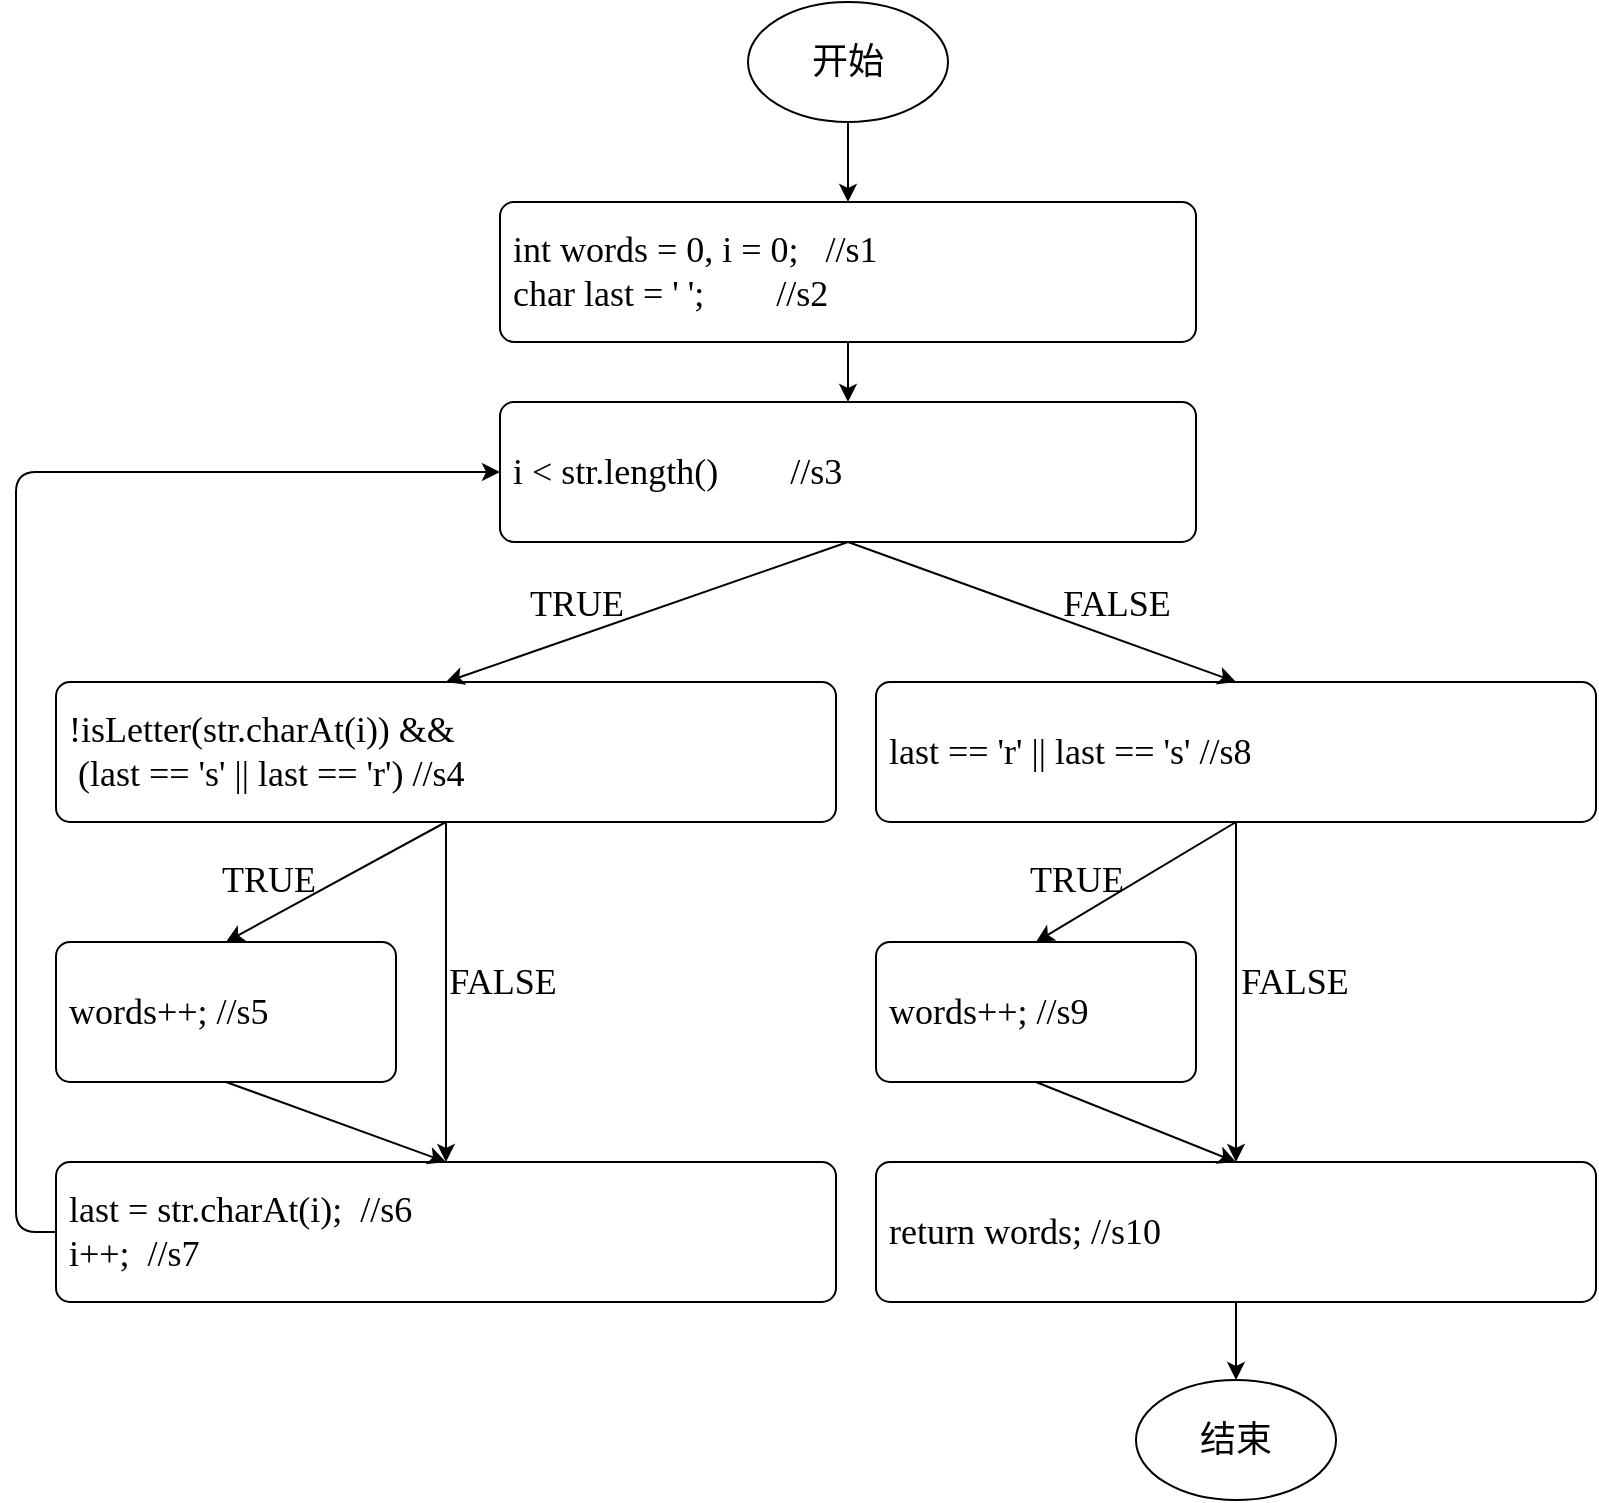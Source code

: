 <mxfile version="16.5.1" type="device" pages="2"><diagram id="AHC_iNgLEoteZWDLzPpa" name="控制流图"><mxGraphModel dx="1550" dy="929" grid="1" gridSize="10" guides="1" tooltips="1" connect="1" arrows="1" fold="1" page="1" pageScale="1" pageWidth="827" pageHeight="1169" math="0" shadow="0"><root><mxCell id="0"/><mxCell id="1" parent="0"/><mxCell id="UmDUMU3qLWwkdxNnTMNE-32" value="" style="edgeStyle=orthogonalEdgeStyle;rounded=1;orthogonalLoop=1;jettySize=auto;html=1;fontFamily=Lucida Console;fontSize=18;" edge="1" parent="1" source="UmDUMU3qLWwkdxNnTMNE-1" target="UmDUMU3qLWwkdxNnTMNE-31"><mxGeometry relative="1" as="geometry"/></mxCell><mxCell id="UmDUMU3qLWwkdxNnTMNE-1" value="&lt;font style=&quot;font-size: 18px&quot; face=&quot;宋体&quot;&gt;开始&lt;/font&gt;" style="strokeWidth=1;html=1;shape=mxgraph.flowchart.start_1;whiteSpace=wrap;" vertex="1" parent="1"><mxGeometry x="656" y="80" width="100" height="60" as="geometry"/></mxCell><mxCell id="UmDUMU3qLWwkdxNnTMNE-2" value="&lt;font style=&quot;font-size: 18px&quot; face=&quot;宋体&quot;&gt;结束&lt;/font&gt;" style="strokeWidth=1;html=1;shape=mxgraph.flowchart.start_1;whiteSpace=wrap;" vertex="1" parent="1"><mxGeometry x="850" y="769" width="100" height="60" as="geometry"/></mxCell><mxCell id="UmDUMU3qLWwkdxNnTMNE-3" value="&amp;nbsp;i &amp;lt; str.length()&amp;nbsp; &amp;nbsp; &amp;nbsp; &amp;nbsp; //s3" style="rounded=1;whiteSpace=wrap;html=1;absoluteArcSize=1;arcSize=14;strokeWidth=1;fontFamily=Lucida Console;fontSize=18;align=left;" vertex="1" parent="1"><mxGeometry x="532" y="280" width="348" height="70" as="geometry"/></mxCell><mxCell id="UmDUMU3qLWwkdxNnTMNE-4" value="&amp;nbsp;!isLetter(str.charAt(i)) &amp;amp;&amp;amp;&lt;br&gt;&amp;nbsp; (last == 's' || last == 'r') //s4" style="rounded=1;whiteSpace=wrap;html=1;absoluteArcSize=1;arcSize=14;strokeWidth=1;fontFamily=Lucida Console;fontSize=18;align=left;" vertex="1" parent="1"><mxGeometry x="310" y="420" width="390" height="70" as="geometry"/></mxCell><mxCell id="UmDUMU3qLWwkdxNnTMNE-5" value="&amp;nbsp;words++; //s5" style="rounded=1;whiteSpace=wrap;html=1;absoluteArcSize=1;arcSize=14;strokeWidth=1;fontFamily=Lucida Console;fontSize=18;align=left;" vertex="1" parent="1"><mxGeometry x="310" y="550" width="170" height="70" as="geometry"/></mxCell><mxCell id="UmDUMU3qLWwkdxNnTMNE-6" value="&amp;nbsp;last = str.charAt(i);&amp;nbsp; //s6&lt;br&gt;&amp;nbsp;i++;&amp;nbsp; //s7" style="rounded=1;whiteSpace=wrap;html=1;absoluteArcSize=1;arcSize=14;strokeWidth=1;fontFamily=Lucida Console;fontSize=18;align=left;" vertex="1" parent="1"><mxGeometry x="310" y="660" width="390" height="70" as="geometry"/></mxCell><mxCell id="UmDUMU3qLWwkdxNnTMNE-7" value="" style="endArrow=classic;html=1;rounded=1;fontFamily=Lucida Console;fontSize=18;exitX=0;exitY=0.5;exitDx=0;exitDy=0;entryX=0;entryY=0.5;entryDx=0;entryDy=0;edgeStyle=orthogonalEdgeStyle;" edge="1" parent="1" source="UmDUMU3qLWwkdxNnTMNE-6" target="UmDUMU3qLWwkdxNnTMNE-3"><mxGeometry width="50" height="50" relative="1" as="geometry"><mxPoint x="640" y="460" as="sourcePoint"/><mxPoint x="690" y="410" as="targetPoint"/><Array as="points"><mxPoint x="290" y="695"/><mxPoint x="290" y="315"/></Array></mxGeometry></mxCell><mxCell id="UmDUMU3qLWwkdxNnTMNE-8" value="&amp;nbsp;last == 'r' || last == 's' //s8" style="rounded=1;whiteSpace=wrap;html=1;absoluteArcSize=1;arcSize=14;strokeWidth=1;fontFamily=Lucida Console;fontSize=18;align=left;" vertex="1" parent="1"><mxGeometry x="720" y="420" width="360" height="70" as="geometry"/></mxCell><mxCell id="UmDUMU3qLWwkdxNnTMNE-9" value="&amp;nbsp;return words; //s10" style="rounded=1;whiteSpace=wrap;html=1;absoluteArcSize=1;arcSize=14;strokeWidth=1;fontFamily=Lucida Console;fontSize=18;align=left;" vertex="1" parent="1"><mxGeometry x="720" y="660" width="360" height="70" as="geometry"/></mxCell><mxCell id="UmDUMU3qLWwkdxNnTMNE-10" value="&amp;nbsp;words++; //s9" style="rounded=1;whiteSpace=wrap;html=1;absoluteArcSize=1;arcSize=14;strokeWidth=1;fontFamily=Lucida Console;fontSize=18;align=left;" vertex="1" parent="1"><mxGeometry x="720" y="550" width="160" height="70" as="geometry"/></mxCell><mxCell id="UmDUMU3qLWwkdxNnTMNE-11" value="" style="endArrow=classic;html=1;rounded=0;fontFamily=Lucida Console;fontSize=18;exitX=0.5;exitY=1;exitDx=0;exitDy=0;entryX=0.5;entryY=0;entryDx=0;entryDy=0;" edge="1" parent="1" source="UmDUMU3qLWwkdxNnTMNE-4" target="UmDUMU3qLWwkdxNnTMNE-5"><mxGeometry width="50" height="50" relative="1" as="geometry"><mxPoint x="640" y="510" as="sourcePoint"/><mxPoint x="690" y="460" as="targetPoint"/></mxGeometry></mxCell><mxCell id="UmDUMU3qLWwkdxNnTMNE-12" value="" style="endArrow=classic;html=1;rounded=0;fontFamily=Lucida Console;fontSize=18;exitX=0.5;exitY=1;exitDx=0;exitDy=0;entryX=0.5;entryY=0;entryDx=0;entryDy=0;" edge="1" parent="1" source="UmDUMU3qLWwkdxNnTMNE-4" target="UmDUMU3qLWwkdxNnTMNE-6"><mxGeometry width="50" height="50" relative="1" as="geometry"><mxPoint x="640" y="510" as="sourcePoint"/><mxPoint x="690" y="460" as="targetPoint"/></mxGeometry></mxCell><mxCell id="UmDUMU3qLWwkdxNnTMNE-13" value="" style="endArrow=classic;html=1;rounded=0;fontFamily=Lucida Console;fontSize=18;exitX=0.5;exitY=1;exitDx=0;exitDy=0;entryX=0.5;entryY=0;entryDx=0;entryDy=0;" edge="1" parent="1" source="UmDUMU3qLWwkdxNnTMNE-3" target="UmDUMU3qLWwkdxNnTMNE-4"><mxGeometry width="50" height="50" relative="1" as="geometry"><mxPoint x="640" y="510" as="sourcePoint"/><mxPoint x="690" y="460" as="targetPoint"/></mxGeometry></mxCell><mxCell id="UmDUMU3qLWwkdxNnTMNE-14" value="" style="endArrow=classic;html=1;rounded=0;fontFamily=Lucida Console;fontSize=18;exitX=0.5;exitY=1;exitDx=0;exitDy=0;entryX=0.5;entryY=0;entryDx=0;entryDy=0;" edge="1" parent="1" source="UmDUMU3qLWwkdxNnTMNE-3" target="UmDUMU3qLWwkdxNnTMNE-8"><mxGeometry width="50" height="50" relative="1" as="geometry"><mxPoint x="640" y="510" as="sourcePoint"/><mxPoint x="690" y="460" as="targetPoint"/></mxGeometry></mxCell><mxCell id="UmDUMU3qLWwkdxNnTMNE-16" value="" style="endArrow=classic;html=1;rounded=0;fontFamily=Lucida Console;fontSize=18;exitX=0.5;exitY=1;exitDx=0;exitDy=0;entryX=0.5;entryY=0;entryDx=0;entryDy=0;" edge="1" parent="1" source="UmDUMU3qLWwkdxNnTMNE-8" target="UmDUMU3qLWwkdxNnTMNE-10"><mxGeometry width="50" height="50" relative="1" as="geometry"><mxPoint x="640" y="510" as="sourcePoint"/><mxPoint x="690" y="460" as="targetPoint"/></mxGeometry></mxCell><mxCell id="UmDUMU3qLWwkdxNnTMNE-18" value="" style="endArrow=classic;html=1;rounded=0;fontFamily=Lucida Console;fontSize=18;exitX=0.5;exitY=1;exitDx=0;exitDy=0;" edge="1" parent="1" source="UmDUMU3qLWwkdxNnTMNE-8" target="UmDUMU3qLWwkdxNnTMNE-9"><mxGeometry width="50" height="50" relative="1" as="geometry"><mxPoint x="640" y="510" as="sourcePoint"/><mxPoint x="690" y="460" as="targetPoint"/></mxGeometry></mxCell><mxCell id="UmDUMU3qLWwkdxNnTMNE-20" value="" style="endArrow=classic;html=1;rounded=0;fontFamily=Lucida Console;fontSize=18;exitX=0.5;exitY=1;exitDx=0;exitDy=0;entryX=0.5;entryY=0;entryDx=0;entryDy=0;entryPerimeter=0;" edge="1" parent="1" source="UmDUMU3qLWwkdxNnTMNE-9" target="UmDUMU3qLWwkdxNnTMNE-2"><mxGeometry width="50" height="50" relative="1" as="geometry"><mxPoint x="640" y="510" as="sourcePoint"/><mxPoint x="690" y="460" as="targetPoint"/></mxGeometry></mxCell><mxCell id="UmDUMU3qLWwkdxNnTMNE-22" value="TRUE" style="text;html=1;align=center;verticalAlign=middle;resizable=0;points=[];autosize=1;strokeColor=none;fillColor=none;fontSize=18;fontFamily=Lucida Console;" vertex="1" parent="1"><mxGeometry x="386" y="504" width="60" height="30" as="geometry"/></mxCell><mxCell id="UmDUMU3qLWwkdxNnTMNE-23" value="TRUE" style="text;html=1;align=center;verticalAlign=middle;resizable=0;points=[];autosize=1;strokeColor=none;fillColor=none;fontSize=18;fontFamily=Lucida Console;" vertex="1" parent="1"><mxGeometry x="790" y="504" width="60" height="30" as="geometry"/></mxCell><mxCell id="UmDUMU3qLWwkdxNnTMNE-24" value="FALSE" style="text;html=1;align=center;verticalAlign=middle;resizable=0;points=[];autosize=1;strokeColor=none;fillColor=none;fontSize=18;fontFamily=Lucida Console;" vertex="1" parent="1"><mxGeometry x="498" y="555" width="70" height="30" as="geometry"/></mxCell><mxCell id="UmDUMU3qLWwkdxNnTMNE-26" value="FALSE" style="text;html=1;align=center;verticalAlign=middle;resizable=0;points=[];autosize=1;strokeColor=none;fillColor=none;fontSize=18;fontFamily=Lucida Console;" vertex="1" parent="1"><mxGeometry x="894" y="555" width="70" height="30" as="geometry"/></mxCell><mxCell id="UmDUMU3qLWwkdxNnTMNE-27" value="" style="endArrow=classic;html=1;rounded=0;fontFamily=Lucida Console;fontSize=18;exitX=0.5;exitY=1;exitDx=0;exitDy=0;entryX=0.5;entryY=0;entryDx=0;entryDy=0;" edge="1" parent="1" source="UmDUMU3qLWwkdxNnTMNE-5" target="UmDUMU3qLWwkdxNnTMNE-6"><mxGeometry width="50" height="50" relative="1" as="geometry"><mxPoint x="640" y="470" as="sourcePoint"/><mxPoint x="510" y="650" as="targetPoint"/></mxGeometry></mxCell><mxCell id="UmDUMU3qLWwkdxNnTMNE-28" value="" style="endArrow=classic;html=1;rounded=0;fontFamily=Lucida Console;fontSize=18;exitX=0.5;exitY=1;exitDx=0;exitDy=0;entryX=0.5;entryY=0;entryDx=0;entryDy=0;" edge="1" parent="1" source="UmDUMU3qLWwkdxNnTMNE-10" target="UmDUMU3qLWwkdxNnTMNE-9"><mxGeometry width="50" height="50" relative="1" as="geometry"><mxPoint x="640" y="470" as="sourcePoint"/><mxPoint x="690" y="420" as="targetPoint"/></mxGeometry></mxCell><mxCell id="UmDUMU3qLWwkdxNnTMNE-29" value="TRUE" style="text;html=1;align=center;verticalAlign=middle;resizable=0;points=[];autosize=1;strokeColor=none;fillColor=none;fontSize=18;fontFamily=Lucida Console;" vertex="1" parent="1"><mxGeometry x="540" y="366" width="60" height="30" as="geometry"/></mxCell><mxCell id="UmDUMU3qLWwkdxNnTMNE-30" value="FALSE" style="text;html=1;align=center;verticalAlign=middle;resizable=0;points=[];autosize=1;strokeColor=none;fillColor=none;fontSize=18;fontFamily=Lucida Console;" vertex="1" parent="1"><mxGeometry x="805" y="366" width="70" height="30" as="geometry"/></mxCell><mxCell id="UmDUMU3qLWwkdxNnTMNE-33" value="" style="edgeStyle=orthogonalEdgeStyle;rounded=1;orthogonalLoop=1;jettySize=auto;html=1;fontFamily=Lucida Console;fontSize=18;" edge="1" parent="1" source="UmDUMU3qLWwkdxNnTMNE-31" target="UmDUMU3qLWwkdxNnTMNE-3"><mxGeometry relative="1" as="geometry"/></mxCell><mxCell id="UmDUMU3qLWwkdxNnTMNE-31" value="&amp;nbsp;int words = 0, i = 0;&amp;nbsp; &amp;nbsp;//s1&lt;br&gt;&amp;nbsp;char last = ' ';&amp;nbsp; &amp;nbsp; &amp;nbsp; &amp;nbsp; //s2" style="rounded=1;whiteSpace=wrap;html=1;absoluteArcSize=1;arcSize=14;strokeWidth=1;fontFamily=Lucida Console;fontSize=18;align=left;" vertex="1" parent="1"><mxGeometry x="532" y="180" width="348" height="70" as="geometry"/></mxCell></root></mxGraphModel></diagram><diagram id="0i24GlnaSd6TDkxedB12" name="第 2 页"><mxGraphModel dx="1896" dy="641" grid="1" gridSize="10" guides="1" tooltips="1" connect="1" arrows="1" fold="1" page="1" pageScale="1" pageWidth="827" pageHeight="1169" math="0" shadow="0"><root><mxCell id="37CY1jfY_85fi3S241bS-0"/><mxCell id="37CY1jfY_85fi3S241bS-1" parent="37CY1jfY_85fi3S241bS-0"/><mxCell id="37CY1jfY_85fi3S241bS-10" value="" style="edgeStyle=orthogonalEdgeStyle;rounded=0;orthogonalLoop=1;jettySize=auto;html=1;fontSize=18;" edge="1" parent="37CY1jfY_85fi3S241bS-1" source="37CY1jfY_85fi3S241bS-2" target="37CY1jfY_85fi3S241bS-4"><mxGeometry relative="1" as="geometry"/></mxCell><mxCell id="37CY1jfY_85fi3S241bS-2" value="&lt;font style=&quot;font-size: 18px&quot;&gt;系统描述&lt;/font&gt;" style="rounded=0;whiteSpace=wrap;html=1;gradientColor=#ffffff;fillColor=none;" vertex="1" parent="37CY1jfY_85fi3S241bS-1"><mxGeometry y="80" width="110" height="50" as="geometry"/></mxCell><mxCell id="37CY1jfY_85fi3S241bS-11" value="" style="edgeStyle=orthogonalEdgeStyle;rounded=0;orthogonalLoop=1;jettySize=auto;html=1;fontSize=18;" edge="1" parent="37CY1jfY_85fi3S241bS-1" source="37CY1jfY_85fi3S241bS-4" target="37CY1jfY_85fi3S241bS-5"><mxGeometry relative="1" as="geometry"/></mxCell><mxCell id="37CY1jfY_85fi3S241bS-4" value="&lt;font style=&quot;font-size: 18px&quot;&gt;资源需求计算&lt;/font&gt;" style="rounded=0;whiteSpace=wrap;html=1;gradientColor=#ffffff;fillColor=none;" vertex="1" parent="37CY1jfY_85fi3S241bS-1"><mxGeometry y="150" width="110" height="50" as="geometry"/></mxCell><mxCell id="37CY1jfY_85fi3S241bS-13" value="" style="edgeStyle=orthogonalEdgeStyle;rounded=0;orthogonalLoop=1;jettySize=auto;html=1;fontSize=18;entryX=1;entryY=0.5;entryDx=0;entryDy=0;" edge="1" parent="37CY1jfY_85fi3S241bS-1" source="37CY1jfY_85fi3S241bS-5" target="37CY1jfY_85fi3S241bS-7"><mxGeometry relative="1" as="geometry"/></mxCell><mxCell id="37CY1jfY_85fi3S241bS-14" style="edgeStyle=orthogonalEdgeStyle;rounded=0;orthogonalLoop=1;jettySize=auto;html=1;exitX=0;exitY=0.5;exitDx=0;exitDy=0;entryX=1;entryY=0.5;entryDx=0;entryDy=0;fontSize=18;" edge="1" parent="37CY1jfY_85fi3S241bS-1" source="37CY1jfY_85fi3S241bS-5" target="37CY1jfY_85fi3S241bS-6"><mxGeometry relative="1" as="geometry"/></mxCell><mxCell id="37CY1jfY_85fi3S241bS-5" value="&lt;span style=&quot;font-size: 18px&quot;&gt;系统部署&lt;/span&gt;" style="rounded=0;whiteSpace=wrap;html=1;fillColor=#b1ddf0;strokeColor=#10739e;" vertex="1" parent="37CY1jfY_85fi3S241bS-1"><mxGeometry x="150" y="263" width="110" height="50" as="geometry"/></mxCell><mxCell id="37CY1jfY_85fi3S241bS-20" style="edgeStyle=orthogonalEdgeStyle;rounded=0;orthogonalLoop=1;jettySize=auto;html=1;exitX=0;exitY=0.5;exitDx=0;exitDy=0;entryX=1;entryY=0.5;entryDx=0;entryDy=0;fontSize=18;" edge="1" parent="37CY1jfY_85fi3S241bS-1" source="37CY1jfY_85fi3S241bS-6" target="37CY1jfY_85fi3S241bS-15"><mxGeometry relative="1" as="geometry"/></mxCell><mxCell id="37CY1jfY_85fi3S241bS-6" value="&lt;span style=&quot;font-size: 18px&quot;&gt;压力测试&lt;/span&gt;" style="rounded=0;whiteSpace=wrap;html=1;fillColor=#b1ddf0;strokeColor=#10739e;" vertex="1" parent="37CY1jfY_85fi3S241bS-1"><mxGeometry y="300" width="110" height="50" as="geometry"/></mxCell><mxCell id="37CY1jfY_85fi3S241bS-18" style="edgeStyle=orthogonalEdgeStyle;rounded=0;orthogonalLoop=1;jettySize=auto;html=1;exitX=0;exitY=0.5;exitDx=0;exitDy=0;entryX=1;entryY=0.5;entryDx=0;entryDy=0;fontSize=18;" edge="1" parent="37CY1jfY_85fi3S241bS-1" source="37CY1jfY_85fi3S241bS-7" target="37CY1jfY_85fi3S241bS-15"><mxGeometry relative="1" as="geometry"/></mxCell><mxCell id="37CY1jfY_85fi3S241bS-7" value="&lt;span style=&quot;font-size: 18px&quot;&gt;性能监控&lt;/span&gt;" style="rounded=0;whiteSpace=wrap;html=1;fillColor=#b1ddf0;strokeColor=#10739e;" vertex="1" parent="37CY1jfY_85fi3S241bS-1"><mxGeometry y="225" width="110" height="50" as="geometry"/></mxCell><mxCell id="37CY1jfY_85fi3S241bS-9" value="" style="edgeStyle=orthogonalEdgeStyle;rounded=0;orthogonalLoop=1;jettySize=auto;html=1;fontSize=18;" edge="1" parent="37CY1jfY_85fi3S241bS-1" source="37CY1jfY_85fi3S241bS-8" target="37CY1jfY_85fi3S241bS-2"><mxGeometry relative="1" as="geometry"/></mxCell><mxCell id="37CY1jfY_85fi3S241bS-8" value="开始" style="strokeWidth=1;html=1;shape=mxgraph.flowchart.terminator;whiteSpace=wrap;rounded=0;fontSize=18;fillColor=none;gradientColor=#ffffff;" vertex="1" parent="37CY1jfY_85fi3S241bS-1"><mxGeometry x="-290" y="80" width="110" height="50" as="geometry"/></mxCell><mxCell id="37CY1jfY_85fi3S241bS-26" style="edgeStyle=orthogonalEdgeStyle;rounded=0;orthogonalLoop=1;jettySize=auto;html=1;exitX=0.5;exitY=0;exitDx=0;exitDy=0;entryX=0.5;entryY=1;entryDx=0;entryDy=0;entryPerimeter=0;fontSize=18;" edge="1" parent="37CY1jfY_85fi3S241bS-1" source="37CY1jfY_85fi3S241bS-15" target="37CY1jfY_85fi3S241bS-21"><mxGeometry relative="1" as="geometry"/></mxCell><mxCell id="37CY1jfY_85fi3S241bS-15" value="&lt;span style=&quot;font-size: 18px&quot;&gt;资源评估&lt;/span&gt;" style="rounded=0;whiteSpace=wrap;html=1;fillColor=#b1ddf0;strokeColor=#10739e;" vertex="1" parent="37CY1jfY_85fi3S241bS-1"><mxGeometry x="-150" y="263" width="110" height="50" as="geometry"/></mxCell><mxCell id="37CY1jfY_85fi3S241bS-23" style="edgeStyle=orthogonalEdgeStyle;rounded=0;orthogonalLoop=1;jettySize=auto;html=1;exitX=0.5;exitY=0;exitDx=0;exitDy=0;exitPerimeter=0;entryX=0;entryY=0.5;entryDx=0;entryDy=0;fontSize=18;" edge="1" parent="37CY1jfY_85fi3S241bS-1" source="37CY1jfY_85fi3S241bS-21" target="37CY1jfY_85fi3S241bS-4"><mxGeometry relative="1" as="geometry"><Array as="points"><mxPoint x="-95" y="175"/></Array></mxGeometry></mxCell><mxCell id="37CY1jfY_85fi3S241bS-25" value="" style="edgeStyle=orthogonalEdgeStyle;rounded=0;orthogonalLoop=1;jettySize=auto;html=1;fontSize=18;" edge="1" parent="37CY1jfY_85fi3S241bS-1" source="37CY1jfY_85fi3S241bS-21" target="37CY1jfY_85fi3S241bS-24"><mxGeometry relative="1" as="geometry"/></mxCell><mxCell id="37CY1jfY_85fi3S241bS-21" value="合格？" style="strokeWidth=1;html=1;shape=mxgraph.flowchart.decision;whiteSpace=wrap;rounded=0;fontSize=18;fillColor=#b1ddf0;strokeColor=#10739e;" vertex="1" parent="37CY1jfY_85fi3S241bS-1"><mxGeometry x="-150" y="192" width="110" height="50" as="geometry"/></mxCell><mxCell id="37CY1jfY_85fi3S241bS-24" value="结束" style="strokeWidth=1;html=1;shape=mxgraph.flowchart.terminator;whiteSpace=wrap;rounded=0;fontSize=18;fillColor=#b1ddf0;strokeColor=#10739e;" vertex="1" parent="37CY1jfY_85fi3S241bS-1"><mxGeometry x="-290" y="192" width="110" height="50" as="geometry"/></mxCell><mxCell id="37CY1jfY_85fi3S241bS-27" value="开始" style="strokeWidth=1;html=1;shape=mxgraph.flowchart.terminator;whiteSpace=wrap;rounded=0;fontSize=18;fillColor=#b1ddf0;strokeColor=#10739e;" vertex="1" parent="37CY1jfY_85fi3S241bS-1"><mxGeometry x="-290" y="80" width="110" height="50" as="geometry"/></mxCell><mxCell id="37CY1jfY_85fi3S241bS-28" value="&lt;font style=&quot;font-size: 18px&quot;&gt;系统描述&lt;/font&gt;" style="rounded=0;whiteSpace=wrap;html=1;fillColor=#b1ddf0;strokeColor=#10739e;" vertex="1" parent="37CY1jfY_85fi3S241bS-1"><mxGeometry y="80" width="110" height="50" as="geometry"/></mxCell><mxCell id="37CY1jfY_85fi3S241bS-29" value="&lt;font style=&quot;font-size: 18px&quot;&gt;资源需求计算&lt;/font&gt;" style="rounded=0;whiteSpace=wrap;html=1;fillColor=#b1ddf0;strokeColor=#10739e;" vertex="1" parent="37CY1jfY_85fi3S241bS-1"><mxGeometry y="150" width="110" height="50" as="geometry"/></mxCell><mxCell id="37CY1jfY_85fi3S241bS-30" value="Y" style="text;html=1;align=center;verticalAlign=middle;resizable=0;points=[];autosize=1;strokeColor=none;fillColor=none;fontSize=18;" vertex="1" parent="37CY1jfY_85fi3S241bS-1"><mxGeometry x="-177" y="194" width="30" height="30" as="geometry"/></mxCell><mxCell id="37CY1jfY_85fi3S241bS-31" value="N" style="text;html=1;align=center;verticalAlign=middle;resizable=0;points=[];autosize=1;strokeColor=none;fillColor=none;fontSize=18;" vertex="1" parent="37CY1jfY_85fi3S241bS-1"><mxGeometry x="-70" y="152" width="30" height="30" as="geometry"/></mxCell></root></mxGraphModel></diagram></mxfile>